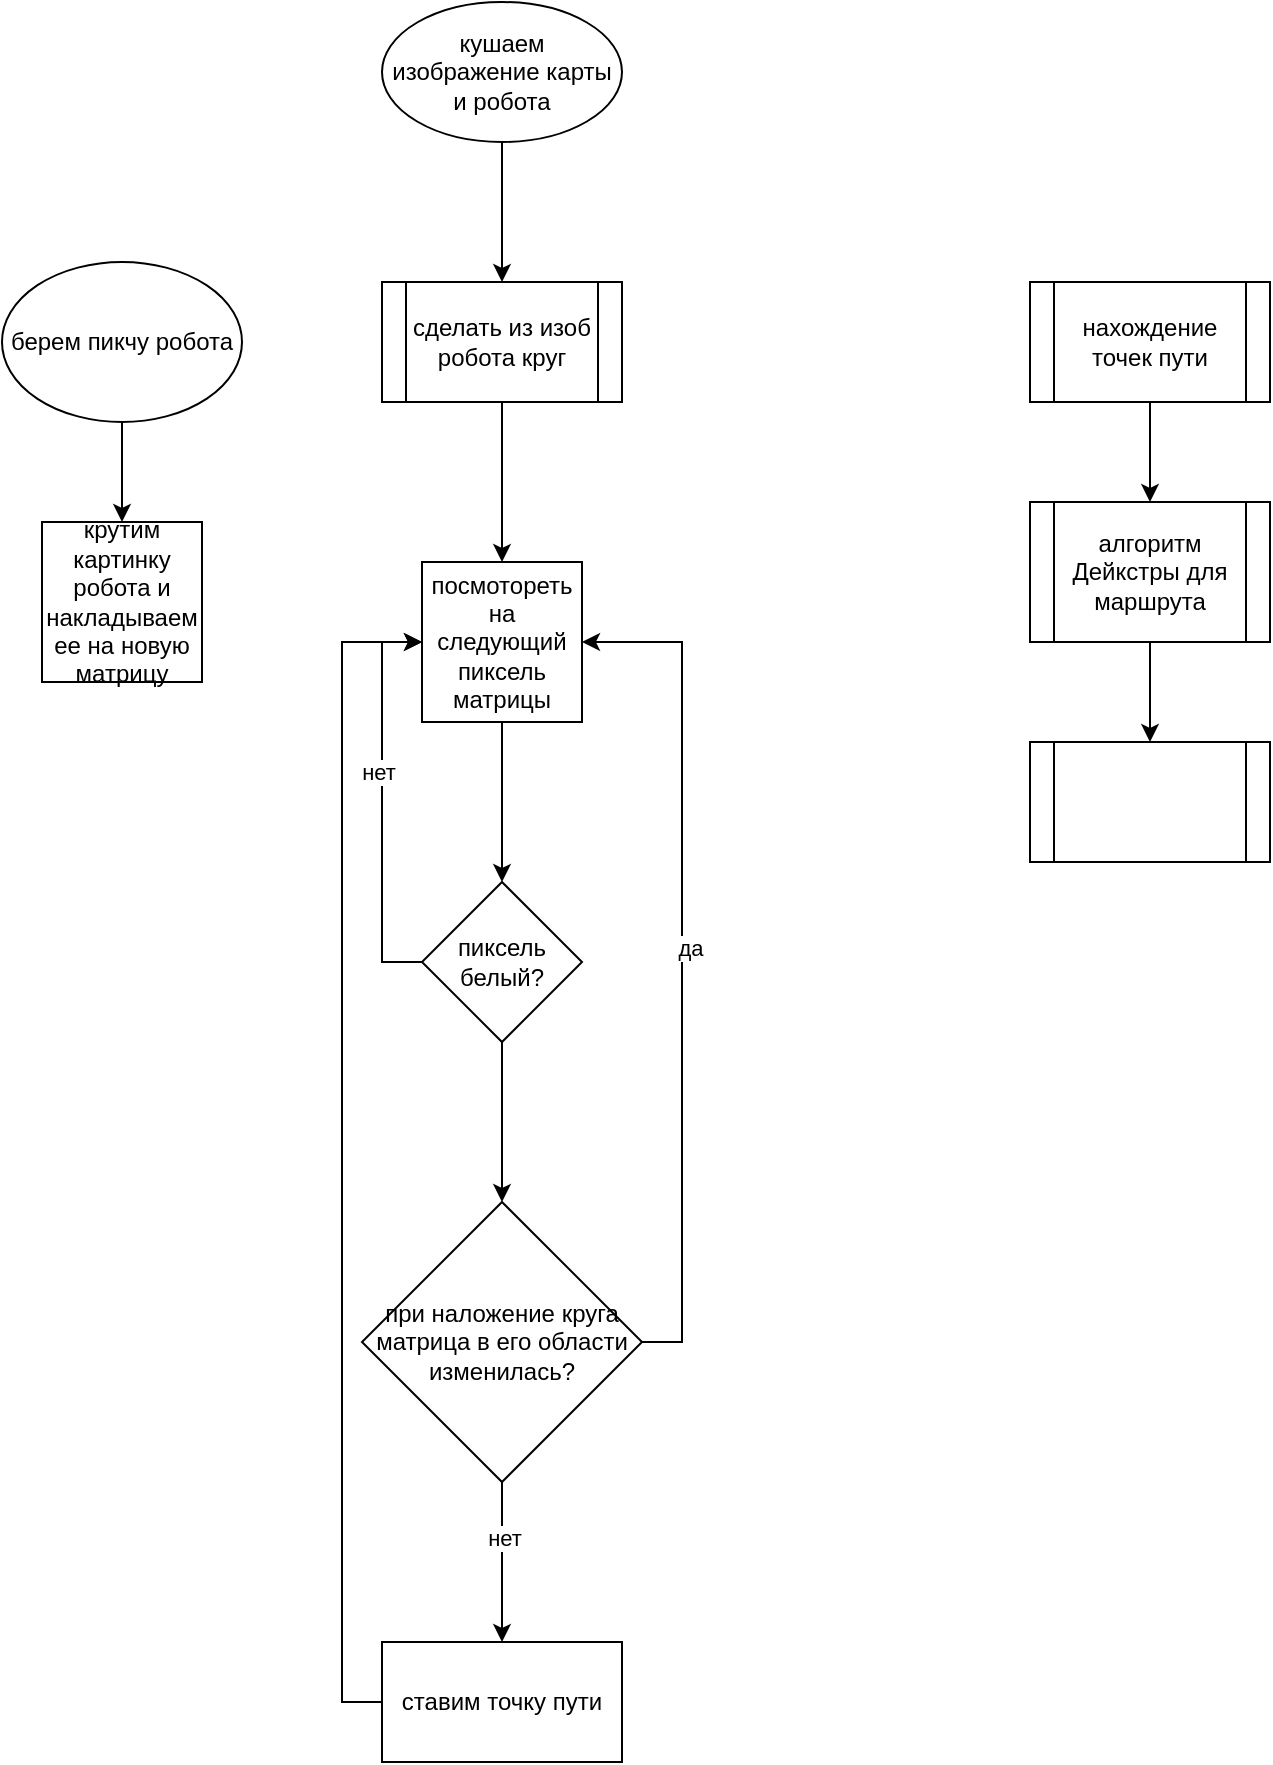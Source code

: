 <mxfile version="24.8.6">
  <diagram id="C5RBs43oDa-KdzZeNtuy" name="Page-1">
    <mxGraphModel dx="2022" dy="1824" grid="1" gridSize="10" guides="1" tooltips="1" connect="1" arrows="1" fold="1" page="1" pageScale="1" pageWidth="827" pageHeight="1169" math="0" shadow="0">
      <root>
        <mxCell id="WIyWlLk6GJQsqaUBKTNV-0" />
        <mxCell id="WIyWlLk6GJQsqaUBKTNV-1" parent="WIyWlLk6GJQsqaUBKTNV-0" />
        <mxCell id="P7Eu-jSmexL-96D7mSff-6" value="" style="edgeStyle=orthogonalEdgeStyle;rounded=0;orthogonalLoop=1;jettySize=auto;html=1;" edge="1" parent="WIyWlLk6GJQsqaUBKTNV-1" source="P7Eu-jSmexL-96D7mSff-3" target="P7Eu-jSmexL-96D7mSff-5">
          <mxGeometry relative="1" as="geometry" />
        </mxCell>
        <mxCell id="P7Eu-jSmexL-96D7mSff-3" value="посмотореть на следующий пиксель матрицы" style="whiteSpace=wrap;html=1;aspect=fixed;" vertex="1" parent="WIyWlLk6GJQsqaUBKTNV-1">
          <mxGeometry x="50" y="180" width="80" height="80" as="geometry" />
        </mxCell>
        <mxCell id="P7Eu-jSmexL-96D7mSff-10" value="" style="edgeStyle=orthogonalEdgeStyle;rounded=0;orthogonalLoop=1;jettySize=auto;html=1;" edge="1" parent="WIyWlLk6GJQsqaUBKTNV-1" source="P7Eu-jSmexL-96D7mSff-5" target="P7Eu-jSmexL-96D7mSff-9">
          <mxGeometry relative="1" as="geometry" />
        </mxCell>
        <mxCell id="P7Eu-jSmexL-96D7mSff-11" style="edgeStyle=orthogonalEdgeStyle;rounded=0;orthogonalLoop=1;jettySize=auto;html=1;exitX=0;exitY=0.5;exitDx=0;exitDy=0;entryX=0;entryY=0.5;entryDx=0;entryDy=0;" edge="1" parent="WIyWlLk6GJQsqaUBKTNV-1" source="P7Eu-jSmexL-96D7mSff-5" target="P7Eu-jSmexL-96D7mSff-3">
          <mxGeometry relative="1" as="geometry" />
        </mxCell>
        <mxCell id="P7Eu-jSmexL-96D7mSff-12" value="нет" style="edgeLabel;html=1;align=center;verticalAlign=middle;resizable=0;points=[];" vertex="1" connectable="0" parent="P7Eu-jSmexL-96D7mSff-11">
          <mxGeometry x="0.15" y="2" relative="1" as="geometry">
            <mxPoint as="offset" />
          </mxGeometry>
        </mxCell>
        <mxCell id="P7Eu-jSmexL-96D7mSff-5" value="пиксель белый?" style="rhombus;whiteSpace=wrap;html=1;" vertex="1" parent="WIyWlLk6GJQsqaUBKTNV-1">
          <mxGeometry x="50" y="340" width="80" height="80" as="geometry" />
        </mxCell>
        <mxCell id="P7Eu-jSmexL-96D7mSff-14" value="" style="edgeStyle=orthogonalEdgeStyle;rounded=0;orthogonalLoop=1;jettySize=auto;html=1;" edge="1" parent="WIyWlLk6GJQsqaUBKTNV-1" source="P7Eu-jSmexL-96D7mSff-9" target="P7Eu-jSmexL-96D7mSff-13">
          <mxGeometry relative="1" as="geometry">
            <Array as="points">
              <mxPoint x="90" y="670" />
              <mxPoint x="90" y="670" />
            </Array>
          </mxGeometry>
        </mxCell>
        <mxCell id="P7Eu-jSmexL-96D7mSff-18" value="нет" style="edgeLabel;html=1;align=center;verticalAlign=middle;resizable=0;points=[];" vertex="1" connectable="0" parent="P7Eu-jSmexL-96D7mSff-14">
          <mxGeometry x="-0.3" y="1" relative="1" as="geometry">
            <mxPoint as="offset" />
          </mxGeometry>
        </mxCell>
        <mxCell id="P7Eu-jSmexL-96D7mSff-16" style="edgeStyle=orthogonalEdgeStyle;rounded=0;orthogonalLoop=1;jettySize=auto;html=1;exitX=1;exitY=0.5;exitDx=0;exitDy=0;entryX=1;entryY=0.5;entryDx=0;entryDy=0;" edge="1" parent="WIyWlLk6GJQsqaUBKTNV-1" source="P7Eu-jSmexL-96D7mSff-9" target="P7Eu-jSmexL-96D7mSff-3">
          <mxGeometry relative="1" as="geometry" />
        </mxCell>
        <mxCell id="P7Eu-jSmexL-96D7mSff-17" value="да" style="edgeLabel;html=1;align=center;verticalAlign=middle;resizable=0;points=[];" vertex="1" connectable="0" parent="P7Eu-jSmexL-96D7mSff-16">
          <mxGeometry x="0.033" y="-4" relative="1" as="geometry">
            <mxPoint as="offset" />
          </mxGeometry>
        </mxCell>
        <mxCell id="P7Eu-jSmexL-96D7mSff-9" value="при наложение круга матрица в его области изменилась?" style="rhombus;whiteSpace=wrap;html=1;" vertex="1" parent="WIyWlLk6GJQsqaUBKTNV-1">
          <mxGeometry x="20" y="500" width="140" height="140" as="geometry" />
        </mxCell>
        <mxCell id="P7Eu-jSmexL-96D7mSff-15" style="edgeStyle=orthogonalEdgeStyle;rounded=0;orthogonalLoop=1;jettySize=auto;html=1;exitX=0;exitY=0.5;exitDx=0;exitDy=0;entryX=0;entryY=0.5;entryDx=0;entryDy=0;" edge="1" parent="WIyWlLk6GJQsqaUBKTNV-1" source="P7Eu-jSmexL-96D7mSff-13" target="P7Eu-jSmexL-96D7mSff-3">
          <mxGeometry relative="1" as="geometry" />
        </mxCell>
        <mxCell id="P7Eu-jSmexL-96D7mSff-13" value="ставим точку пути" style="whiteSpace=wrap;html=1;" vertex="1" parent="WIyWlLk6GJQsqaUBKTNV-1">
          <mxGeometry x="30" y="720" width="120" height="60" as="geometry" />
        </mxCell>
        <mxCell id="P7Eu-jSmexL-96D7mSff-24" style="edgeStyle=orthogonalEdgeStyle;rounded=0;orthogonalLoop=1;jettySize=auto;html=1;exitX=0.5;exitY=1;exitDx=0;exitDy=0;" edge="1" parent="WIyWlLk6GJQsqaUBKTNV-1" source="P7Eu-jSmexL-96D7mSff-21" target="P7Eu-jSmexL-96D7mSff-23">
          <mxGeometry relative="1" as="geometry" />
        </mxCell>
        <mxCell id="P7Eu-jSmexL-96D7mSff-21" value="алгоритм Дейкстры для маршрута" style="shape=process;whiteSpace=wrap;html=1;backgroundOutline=1;" vertex="1" parent="WIyWlLk6GJQsqaUBKTNV-1">
          <mxGeometry x="354" y="150" width="120" height="70" as="geometry" />
        </mxCell>
        <mxCell id="P7Eu-jSmexL-96D7mSff-23" value="" style="shape=process;whiteSpace=wrap;html=1;backgroundOutline=1;" vertex="1" parent="WIyWlLk6GJQsqaUBKTNV-1">
          <mxGeometry x="354" y="270" width="120" height="60" as="geometry" />
        </mxCell>
        <mxCell id="P7Eu-jSmexL-96D7mSff-32" style="edgeStyle=orthogonalEdgeStyle;rounded=0;orthogonalLoop=1;jettySize=auto;html=1;exitX=0.5;exitY=1;exitDx=0;exitDy=0;entryX=0.5;entryY=0;entryDx=0;entryDy=0;" edge="1" parent="WIyWlLk6GJQsqaUBKTNV-1" source="P7Eu-jSmexL-96D7mSff-26" target="P7Eu-jSmexL-96D7mSff-31">
          <mxGeometry relative="1" as="geometry" />
        </mxCell>
        <mxCell id="P7Eu-jSmexL-96D7mSff-26" value="кушаем изображение карты и робота" style="ellipse;whiteSpace=wrap;html=1;" vertex="1" parent="WIyWlLk6GJQsqaUBKTNV-1">
          <mxGeometry x="30" y="-100" width="120" height="70" as="geometry" />
        </mxCell>
        <mxCell id="P7Eu-jSmexL-96D7mSff-33" value="" style="edgeStyle=orthogonalEdgeStyle;rounded=0;orthogonalLoop=1;jettySize=auto;html=1;" edge="1" parent="WIyWlLk6GJQsqaUBKTNV-1" source="P7Eu-jSmexL-96D7mSff-31" target="P7Eu-jSmexL-96D7mSff-3">
          <mxGeometry relative="1" as="geometry" />
        </mxCell>
        <mxCell id="P7Eu-jSmexL-96D7mSff-31" value="сделать из изоб робота круг" style="shape=process;whiteSpace=wrap;html=1;backgroundOutline=1;" vertex="1" parent="WIyWlLk6GJQsqaUBKTNV-1">
          <mxGeometry x="30" y="40" width="120" height="60" as="geometry" />
        </mxCell>
        <mxCell id="P7Eu-jSmexL-96D7mSff-35" value="" style="edgeStyle=orthogonalEdgeStyle;rounded=0;orthogonalLoop=1;jettySize=auto;html=1;" edge="1" parent="WIyWlLk6GJQsqaUBKTNV-1" source="P7Eu-jSmexL-96D7mSff-34" target="P7Eu-jSmexL-96D7mSff-21">
          <mxGeometry relative="1" as="geometry" />
        </mxCell>
        <mxCell id="P7Eu-jSmexL-96D7mSff-34" value="нахождение точек пути" style="shape=process;whiteSpace=wrap;html=1;backgroundOutline=1;" vertex="1" parent="WIyWlLk6GJQsqaUBKTNV-1">
          <mxGeometry x="354" y="40" width="120" height="60" as="geometry" />
        </mxCell>
        <mxCell id="P7Eu-jSmexL-96D7mSff-40" value="" style="edgeStyle=orthogonalEdgeStyle;rounded=0;orthogonalLoop=1;jettySize=auto;html=1;" edge="1" parent="WIyWlLk6GJQsqaUBKTNV-1" source="P7Eu-jSmexL-96D7mSff-37" target="P7Eu-jSmexL-96D7mSff-39">
          <mxGeometry relative="1" as="geometry" />
        </mxCell>
        <mxCell id="P7Eu-jSmexL-96D7mSff-37" value="берем пикчу робота" style="ellipse;whiteSpace=wrap;html=1;" vertex="1" parent="WIyWlLk6GJQsqaUBKTNV-1">
          <mxGeometry x="-160" y="30" width="120" height="80" as="geometry" />
        </mxCell>
        <mxCell id="P7Eu-jSmexL-96D7mSff-39" value="крутим картинку робота и накладываем ее на новую матрицу" style="whiteSpace=wrap;html=1;aspect=fixed;" vertex="1" parent="WIyWlLk6GJQsqaUBKTNV-1">
          <mxGeometry x="-140" y="160" width="80" height="80" as="geometry" />
        </mxCell>
      </root>
    </mxGraphModel>
  </diagram>
</mxfile>
